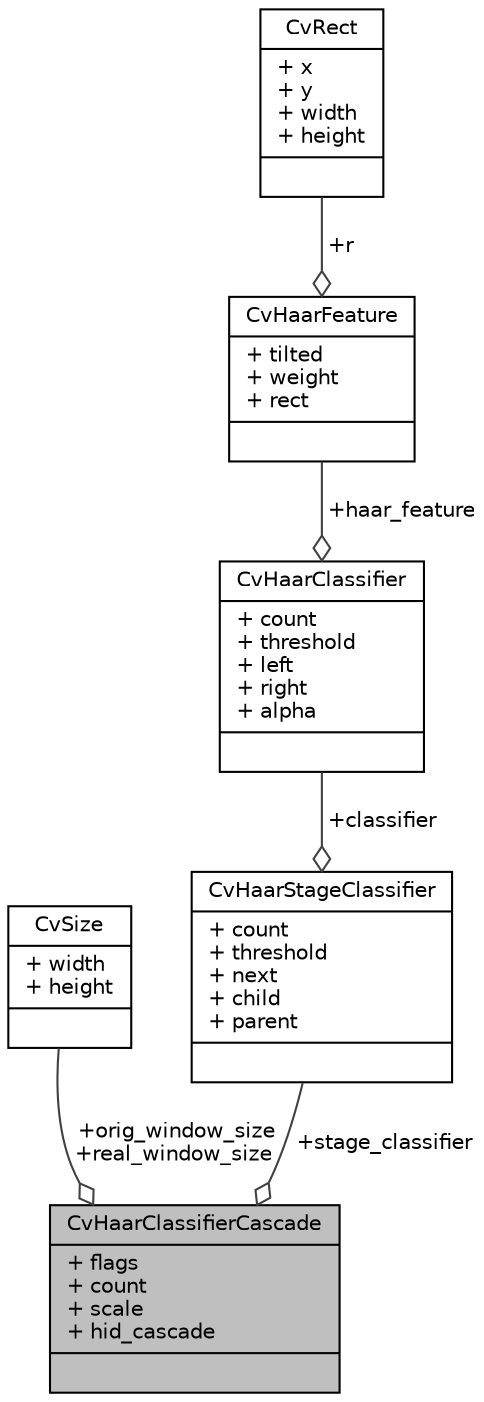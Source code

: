 digraph "CvHaarClassifierCascade"
{
 // LATEX_PDF_SIZE
  edge [fontname="Helvetica",fontsize="10",labelfontname="Helvetica",labelfontsize="10"];
  node [fontname="Helvetica",fontsize="10",shape=record];
  Node1 [label="{CvHaarClassifierCascade\n|+ flags\l+ count\l+ scale\l+ hid_cascade\l|}",height=0.2,width=0.4,color="black", fillcolor="grey75", style="filled", fontcolor="black",tooltip=" "];
  Node2 -> Node1 [color="grey25",fontsize="10",style="solid",label=" +orig_window_size\n+real_window_size" ,arrowhead="odiamond",fontname="Helvetica"];
  Node2 [label="{CvSize\n|+ width\l+ height\l|}",height=0.2,width=0.4,color="black", fillcolor="white", style="filled",URL="$struct_cv_size.html",tooltip=" "];
  Node3 -> Node1 [color="grey25",fontsize="10",style="solid",label=" +stage_classifier" ,arrowhead="odiamond",fontname="Helvetica"];
  Node3 [label="{CvHaarStageClassifier\n|+ count\l+ threshold\l+ next\l+ child\l+ parent\l|}",height=0.2,width=0.4,color="black", fillcolor="white", style="filled",URL="$struct_cv_haar_stage_classifier.html",tooltip=" "];
  Node4 -> Node3 [color="grey25",fontsize="10",style="solid",label=" +classifier" ,arrowhead="odiamond",fontname="Helvetica"];
  Node4 [label="{CvHaarClassifier\n|+ count\l+ threshold\l+ left\l+ right\l+ alpha\l|}",height=0.2,width=0.4,color="black", fillcolor="white", style="filled",URL="$struct_cv_haar_classifier.html",tooltip=" "];
  Node5 -> Node4 [color="grey25",fontsize="10",style="solid",label=" +haar_feature" ,arrowhead="odiamond",fontname="Helvetica"];
  Node5 [label="{CvHaarFeature\n|+ tilted\l+ weight\l+ rect\l|}",height=0.2,width=0.4,color="black", fillcolor="white", style="filled",URL="$struct_cv_haar_feature.html",tooltip=" "];
  Node6 -> Node5 [color="grey25",fontsize="10",style="solid",label=" +r" ,arrowhead="odiamond",fontname="Helvetica"];
  Node6 [label="{CvRect\n|+ x\l+ y\l+ width\l+ height\l|}",height=0.2,width=0.4,color="black", fillcolor="white", style="filled",URL="$struct_cv_rect.html",tooltip=" "];
}
